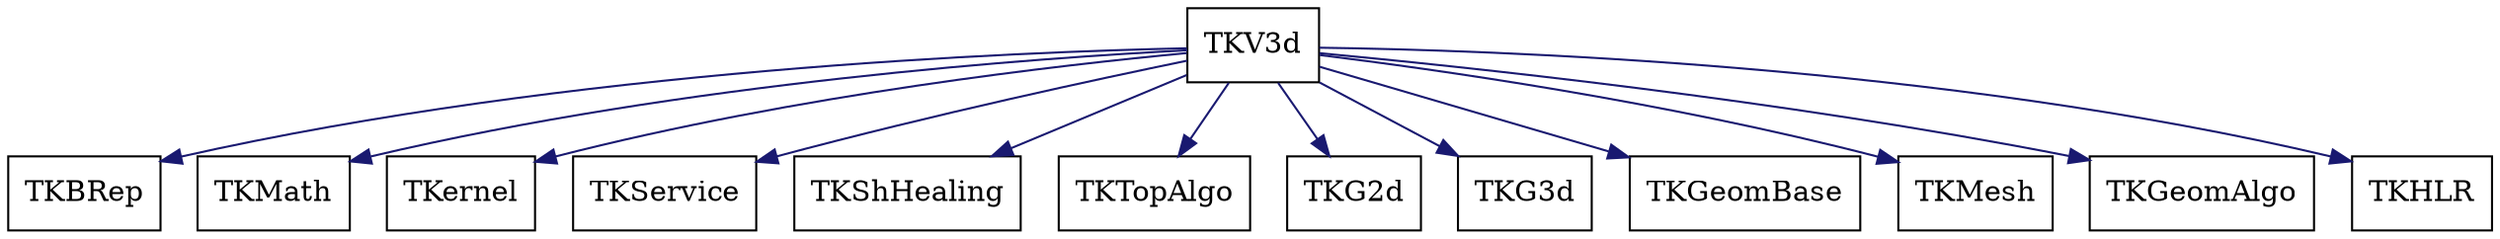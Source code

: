 digraph schema_TKV3d
{
	TKV3d [ URL = "toolkit_tkv3d.html", shape = box ]
	TKBRep [ URL = "toolkit_tkbrep.html" , shape = box ]
	TKV3d -> TKBRep [ color = "midnightblue", style = "solid" ]
	TKMath [ URL = "toolkit_tkmath.html" , shape = box ]
	TKV3d -> TKMath [ color = "midnightblue", style = "solid" ]
	TKernel [ URL = "toolkit_tkernel.html" , shape = box ]
	TKV3d -> TKernel [ color = "midnightblue", style = "solid" ]
	TKService [ URL = "toolkit_tkservice.html" , shape = box ]
	TKV3d -> TKService [ color = "midnightblue", style = "solid" ]
	TKShHealing [ URL = "toolkit_tkshhealing.html" , shape = box ]
	TKV3d -> TKShHealing [ color = "midnightblue", style = "solid" ]
	TKTopAlgo [ URL = "toolkit_tktopalgo.html" , shape = box ]
	TKV3d -> TKTopAlgo [ color = "midnightblue", style = "solid" ]
	TKG2d [ URL = "toolkit_tkg2d.html" , shape = box ]
	TKV3d -> TKG2d [ color = "midnightblue", style = "solid" ]
	TKG3d [ URL = "toolkit_tkg3d.html" , shape = box ]
	TKV3d -> TKG3d [ color = "midnightblue", style = "solid" ]
	TKGeomBase [ URL = "toolkit_tkgeombase.html" , shape = box ]
	TKV3d -> TKGeomBase [ color = "midnightblue", style = "solid" ]
	TKMesh [ URL = "toolkit_tkmesh.html" , shape = box ]
	TKV3d -> TKMesh [ color = "midnightblue", style = "solid" ]
	TKGeomAlgo [ URL = "toolkit_tkgeomalgo.html" , shape = box ]
	TKV3d -> TKGeomAlgo [ color = "midnightblue", style = "solid" ]
	TKHLR [ URL = "toolkit_tkhlr.html" , shape = box ]
	TKV3d -> TKHLR [ color = "midnightblue", style = "solid" ]
	aspect = 1
}
